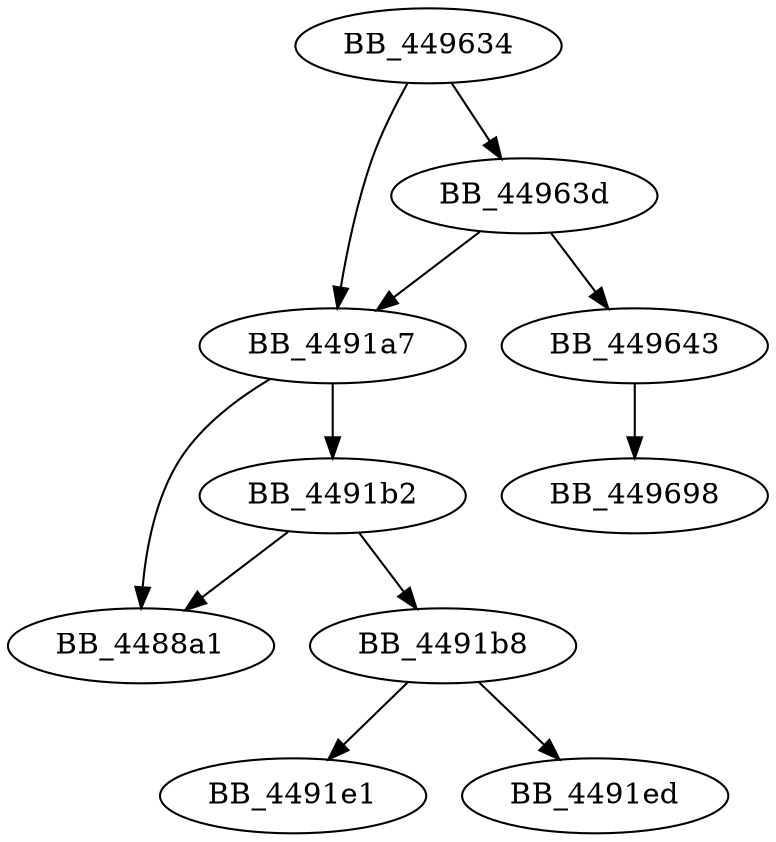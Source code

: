 DiGraph sub_449634{
BB_4491a7->BB_4488a1
BB_4491a7->BB_4491b2
BB_4491b2->BB_4488a1
BB_4491b2->BB_4491b8
BB_4491b8->BB_4491e1
BB_4491b8->BB_4491ed
BB_449634->BB_4491a7
BB_449634->BB_44963d
BB_44963d->BB_4491a7
BB_44963d->BB_449643
BB_449643->BB_449698
}
